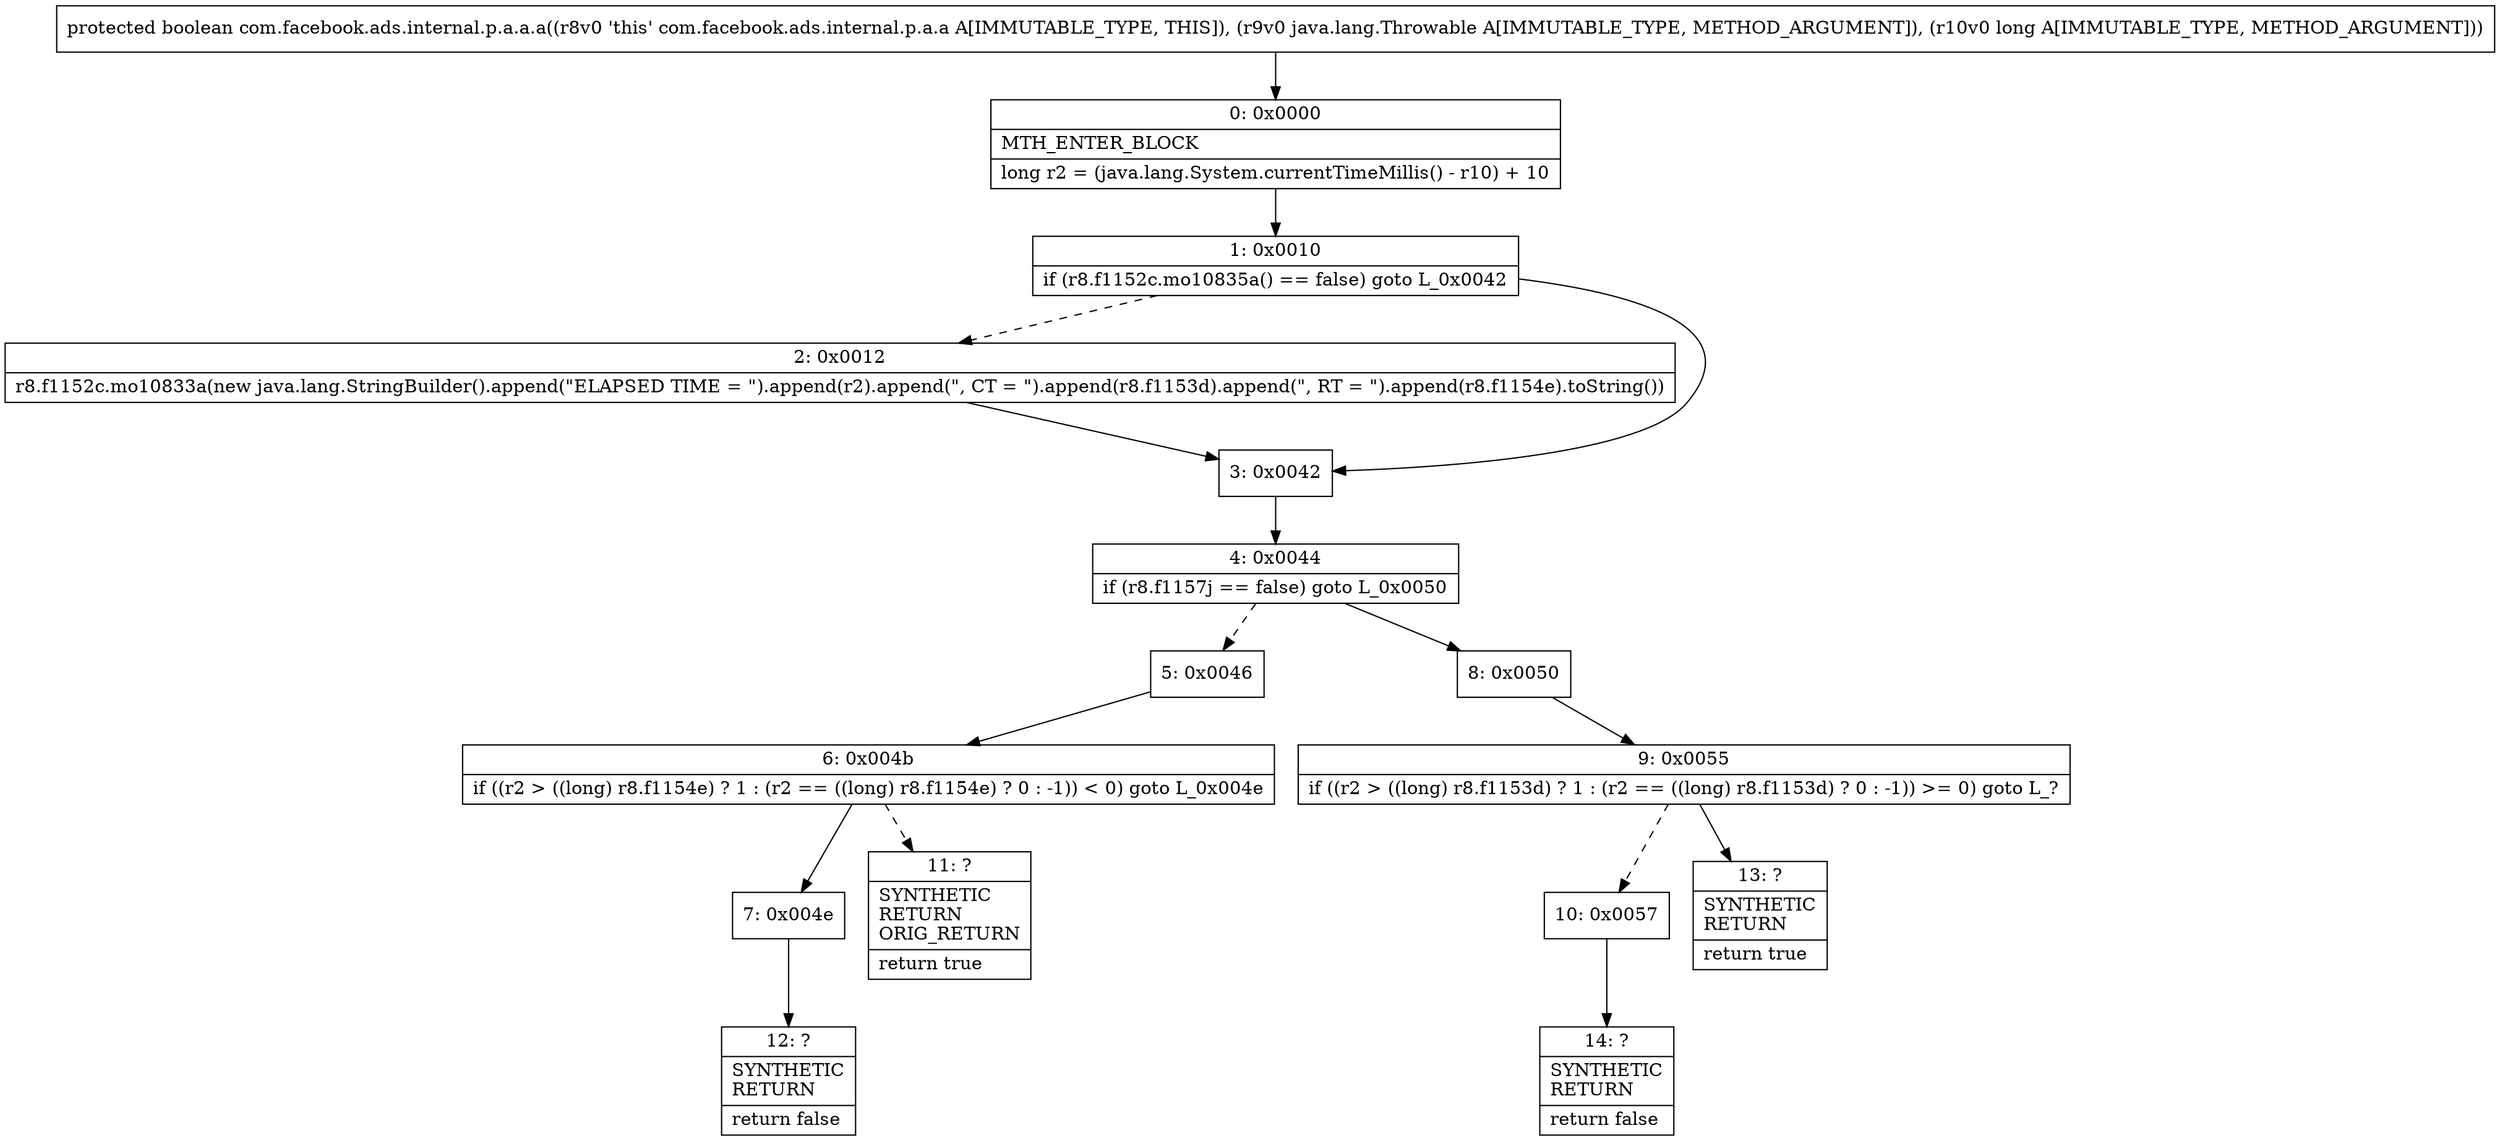 digraph "CFG forcom.facebook.ads.internal.p.a.a.a(Ljava\/lang\/Throwable;J)Z" {
Node_0 [shape=record,label="{0\:\ 0x0000|MTH_ENTER_BLOCK\l|long r2 = (java.lang.System.currentTimeMillis() \- r10) + 10\l}"];
Node_1 [shape=record,label="{1\:\ 0x0010|if (r8.f1152c.mo10835a() == false) goto L_0x0042\l}"];
Node_2 [shape=record,label="{2\:\ 0x0012|r8.f1152c.mo10833a(new java.lang.StringBuilder().append(\"ELAPSED TIME = \").append(r2).append(\", CT = \").append(r8.f1153d).append(\", RT = \").append(r8.f1154e).toString())\l}"];
Node_3 [shape=record,label="{3\:\ 0x0042}"];
Node_4 [shape=record,label="{4\:\ 0x0044|if (r8.f1157j == false) goto L_0x0050\l}"];
Node_5 [shape=record,label="{5\:\ 0x0046}"];
Node_6 [shape=record,label="{6\:\ 0x004b|if ((r2 \> ((long) r8.f1154e) ? 1 : (r2 == ((long) r8.f1154e) ? 0 : \-1)) \< 0) goto L_0x004e\l}"];
Node_7 [shape=record,label="{7\:\ 0x004e}"];
Node_8 [shape=record,label="{8\:\ 0x0050}"];
Node_9 [shape=record,label="{9\:\ 0x0055|if ((r2 \> ((long) r8.f1153d) ? 1 : (r2 == ((long) r8.f1153d) ? 0 : \-1)) \>= 0) goto L_?\l}"];
Node_10 [shape=record,label="{10\:\ 0x0057}"];
Node_11 [shape=record,label="{11\:\ ?|SYNTHETIC\lRETURN\lORIG_RETURN\l|return true\l}"];
Node_12 [shape=record,label="{12\:\ ?|SYNTHETIC\lRETURN\l|return false\l}"];
Node_13 [shape=record,label="{13\:\ ?|SYNTHETIC\lRETURN\l|return true\l}"];
Node_14 [shape=record,label="{14\:\ ?|SYNTHETIC\lRETURN\l|return false\l}"];
MethodNode[shape=record,label="{protected boolean com.facebook.ads.internal.p.a.a.a((r8v0 'this' com.facebook.ads.internal.p.a.a A[IMMUTABLE_TYPE, THIS]), (r9v0 java.lang.Throwable A[IMMUTABLE_TYPE, METHOD_ARGUMENT]), (r10v0 long A[IMMUTABLE_TYPE, METHOD_ARGUMENT])) }"];
MethodNode -> Node_0;
Node_0 -> Node_1;
Node_1 -> Node_2[style=dashed];
Node_1 -> Node_3;
Node_2 -> Node_3;
Node_3 -> Node_4;
Node_4 -> Node_5[style=dashed];
Node_4 -> Node_8;
Node_5 -> Node_6;
Node_6 -> Node_7;
Node_6 -> Node_11[style=dashed];
Node_7 -> Node_12;
Node_8 -> Node_9;
Node_9 -> Node_10[style=dashed];
Node_9 -> Node_13;
Node_10 -> Node_14;
}


